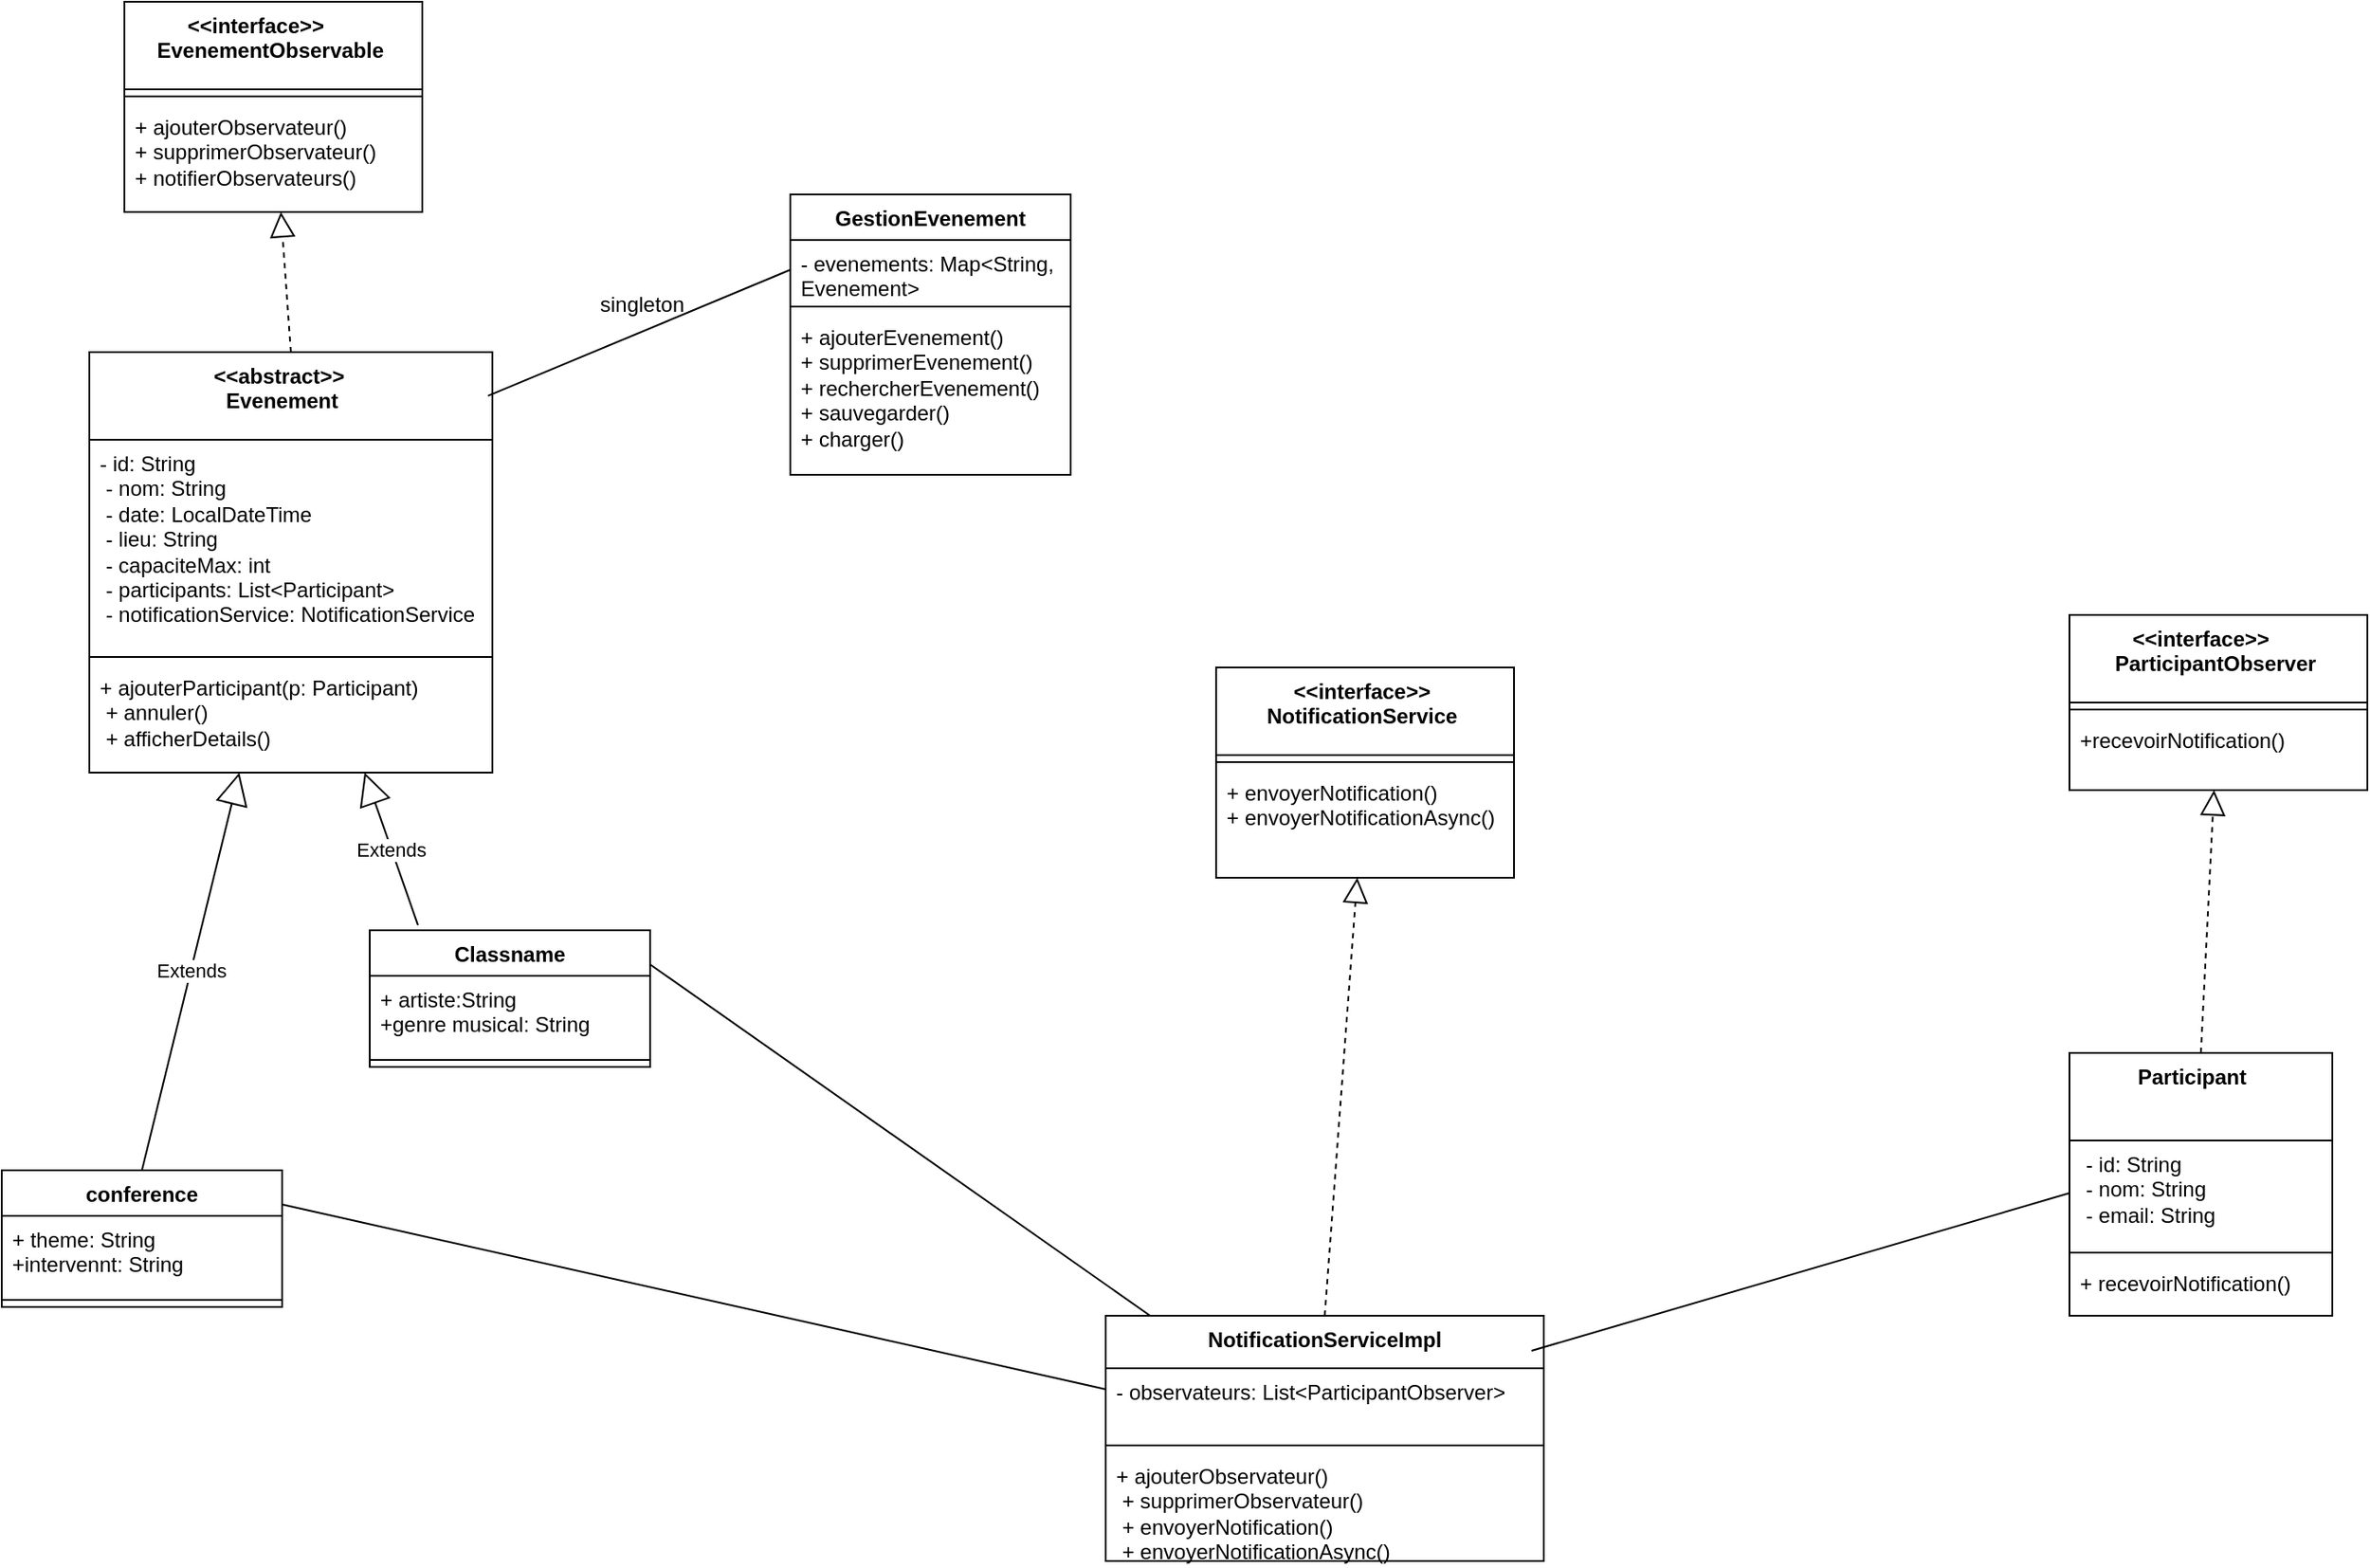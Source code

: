 <mxfile version="27.0.6">
  <diagram id="C5RBs43oDa-KdzZeNtuy" name="Page-1">
    <mxGraphModel dx="1721" dy="934" grid="1" gridSize="10" guides="1" tooltips="1" connect="1" arrows="1" fold="1" page="1" pageScale="1" pageWidth="827" pageHeight="1169" math="0" shadow="0">
      <root>
        <mxCell id="WIyWlLk6GJQsqaUBKTNV-0" />
        <mxCell id="WIyWlLk6GJQsqaUBKTNV-1" parent="WIyWlLk6GJQsqaUBKTNV-0" />
        <mxCell id="hAh9IHp585mUGMxkpmw3-0" value="&amp;lt;&amp;lt;interface&amp;gt;&amp;gt;&amp;nbsp;&amp;nbsp;&amp;nbsp;&amp;nbsp;&amp;nbsp;&amp;nbsp; EvenementObservable&amp;nbsp; " style="swimlane;fontStyle=1;align=center;verticalAlign=top;childLayout=stackLayout;horizontal=1;startSize=50;horizontalStack=0;resizeParent=1;resizeParentMax=0;resizeLast=0;collapsible=1;marginBottom=0;whiteSpace=wrap;html=1;" vertex="1" parent="WIyWlLk6GJQsqaUBKTNV-1">
          <mxGeometry x="210" y="60" width="170" height="120" as="geometry" />
        </mxCell>
        <mxCell id="hAh9IHp585mUGMxkpmw3-2" value="" style="line;strokeWidth=1;fillColor=none;align=left;verticalAlign=middle;spacingTop=-1;spacingLeft=3;spacingRight=3;rotatable=0;labelPosition=right;points=[];portConstraint=eastwest;strokeColor=inherit;" vertex="1" parent="hAh9IHp585mUGMxkpmw3-0">
          <mxGeometry y="50" width="170" height="8" as="geometry" />
        </mxCell>
        <mxCell id="hAh9IHp585mUGMxkpmw3-3" value="&lt;div&gt;+ ajouterObservateur()&lt;/div&gt;&lt;div&gt;+ supprimerObservateur()&lt;/div&gt;&lt;div&gt;+ notifierObservateurs()&lt;/div&gt;" style="text;strokeColor=none;fillColor=none;align=left;verticalAlign=top;spacingLeft=4;spacingRight=4;overflow=hidden;rotatable=0;points=[[0,0.5],[1,0.5]];portConstraint=eastwest;whiteSpace=wrap;html=1;" vertex="1" parent="hAh9IHp585mUGMxkpmw3-0">
          <mxGeometry y="58" width="170" height="62" as="geometry" />
        </mxCell>
        <mxCell id="hAh9IHp585mUGMxkpmw3-7" value="&lt;div&gt;&amp;lt;&amp;lt;abstract&amp;gt;&amp;gt;&amp;nbsp;&amp;nbsp;&amp;nbsp;&amp;nbsp;&lt;/div&gt;&lt;div&gt;Evenement&amp;nbsp;&amp;nbsp;&amp;nbsp; &lt;/div&gt;" style="swimlane;fontStyle=1;align=center;verticalAlign=top;childLayout=stackLayout;horizontal=1;startSize=50;horizontalStack=0;resizeParent=1;resizeParentMax=0;resizeLast=0;collapsible=1;marginBottom=0;whiteSpace=wrap;html=1;" vertex="1" parent="WIyWlLk6GJQsqaUBKTNV-1">
          <mxGeometry x="190" y="260" width="230" height="240" as="geometry" />
        </mxCell>
        <mxCell id="hAh9IHp585mUGMxkpmw3-8" value="- id: String&amp;nbsp;&amp;nbsp;&amp;nbsp;&amp;nbsp;&amp;nbsp; &lt;br&gt;&lt;div&gt;&amp;nbsp;- nom: String&amp;nbsp;&amp;nbsp;&amp;nbsp;&amp;nbsp;&amp;nbsp;&lt;/div&gt;&lt;div&gt;&amp;nbsp;- date: LocalDateTime &lt;/div&gt;&amp;nbsp;- lieu: String&amp;nbsp;&amp;nbsp;&amp;nbsp; &lt;br&gt;&amp;nbsp;- capaciteMax: int&lt;br&gt;&amp;nbsp;- participants: List&amp;lt;Participant&amp;gt; &lt;br&gt;&amp;nbsp;- notificationService: NotificationService " style="text;strokeColor=none;fillColor=none;align=left;verticalAlign=top;spacingLeft=4;spacingRight=4;overflow=hidden;rotatable=0;points=[[0,0.5],[1,0.5]];portConstraint=eastwest;whiteSpace=wrap;html=1;" vertex="1" parent="hAh9IHp585mUGMxkpmw3-7">
          <mxGeometry y="50" width="230" height="120" as="geometry" />
        </mxCell>
        <mxCell id="hAh9IHp585mUGMxkpmw3-9" value="" style="line;strokeWidth=1;fillColor=none;align=left;verticalAlign=middle;spacingTop=-1;spacingLeft=3;spacingRight=3;rotatable=0;labelPosition=right;points=[];portConstraint=eastwest;strokeColor=inherit;" vertex="1" parent="hAh9IHp585mUGMxkpmw3-7">
          <mxGeometry y="170" width="230" height="8" as="geometry" />
        </mxCell>
        <mxCell id="hAh9IHp585mUGMxkpmw3-10" value="+ ajouterParticipant(p: Participant) &lt;br&gt;&lt;div&gt;&amp;nbsp;+ annuler() &lt;br&gt;&lt;/div&gt;&lt;div&gt;&amp;nbsp;+ afficherDetails() &lt;/div&gt;" style="text;strokeColor=none;fillColor=none;align=left;verticalAlign=top;spacingLeft=4;spacingRight=4;overflow=hidden;rotatable=0;points=[[0,0.5],[1,0.5]];portConstraint=eastwest;whiteSpace=wrap;html=1;" vertex="1" parent="hAh9IHp585mUGMxkpmw3-7">
          <mxGeometry y="178" width="230" height="62" as="geometry" />
        </mxCell>
        <mxCell id="hAh9IHp585mUGMxkpmw3-11" value="conference" style="swimlane;fontStyle=1;align=center;verticalAlign=top;childLayout=stackLayout;horizontal=1;startSize=26;horizontalStack=0;resizeParent=1;resizeParentMax=0;resizeLast=0;collapsible=1;marginBottom=0;whiteSpace=wrap;html=1;" vertex="1" parent="WIyWlLk6GJQsqaUBKTNV-1">
          <mxGeometry x="140" y="727" width="160" height="78" as="geometry" />
        </mxCell>
        <mxCell id="hAh9IHp585mUGMxkpmw3-12" value="&lt;div&gt;+ theme: String&lt;/div&gt;&lt;div&gt;+intervennt: String&lt;/div&gt;" style="text;strokeColor=none;fillColor=none;align=left;verticalAlign=top;spacingLeft=4;spacingRight=4;overflow=hidden;rotatable=0;points=[[0,0.5],[1,0.5]];portConstraint=eastwest;whiteSpace=wrap;html=1;" vertex="1" parent="hAh9IHp585mUGMxkpmw3-11">
          <mxGeometry y="26" width="160" height="44" as="geometry" />
        </mxCell>
        <mxCell id="hAh9IHp585mUGMxkpmw3-13" value="" style="line;strokeWidth=1;fillColor=none;align=left;verticalAlign=middle;spacingTop=-1;spacingLeft=3;spacingRight=3;rotatable=0;labelPosition=right;points=[];portConstraint=eastwest;strokeColor=inherit;" vertex="1" parent="hAh9IHp585mUGMxkpmw3-11">
          <mxGeometry y="70" width="160" height="8" as="geometry" />
        </mxCell>
        <mxCell id="hAh9IHp585mUGMxkpmw3-15" value="Classname" style="swimlane;fontStyle=1;align=center;verticalAlign=top;childLayout=stackLayout;horizontal=1;startSize=26;horizontalStack=0;resizeParent=1;resizeParentMax=0;resizeLast=0;collapsible=1;marginBottom=0;whiteSpace=wrap;html=1;" vertex="1" parent="WIyWlLk6GJQsqaUBKTNV-1">
          <mxGeometry x="350" y="590" width="160" height="78" as="geometry" />
        </mxCell>
        <mxCell id="hAh9IHp585mUGMxkpmw3-16" value="&lt;div&gt;+ artiste:String&lt;/div&gt;&lt;div&gt;+genre musical: String&lt;/div&gt;" style="text;strokeColor=none;fillColor=none;align=left;verticalAlign=top;spacingLeft=4;spacingRight=4;overflow=hidden;rotatable=0;points=[[0,0.5],[1,0.5]];portConstraint=eastwest;whiteSpace=wrap;html=1;" vertex="1" parent="hAh9IHp585mUGMxkpmw3-15">
          <mxGeometry y="26" width="160" height="44" as="geometry" />
        </mxCell>
        <mxCell id="hAh9IHp585mUGMxkpmw3-17" value="" style="line;strokeWidth=1;fillColor=none;align=left;verticalAlign=middle;spacingTop=-1;spacingLeft=3;spacingRight=3;rotatable=0;labelPosition=right;points=[];portConstraint=eastwest;strokeColor=inherit;" vertex="1" parent="hAh9IHp585mUGMxkpmw3-15">
          <mxGeometry y="70" width="160" height="8" as="geometry" />
        </mxCell>
        <mxCell id="hAh9IHp585mUGMxkpmw3-19" value="" style="endArrow=block;dashed=1;endFill=0;endSize=12;html=1;rounded=0;exitX=0.5;exitY=0;exitDx=0;exitDy=0;" edge="1" parent="WIyWlLk6GJQsqaUBKTNV-1" source="hAh9IHp585mUGMxkpmw3-7" target="hAh9IHp585mUGMxkpmw3-0">
          <mxGeometry width="160" relative="1" as="geometry">
            <mxPoint x="310" y="640" as="sourcePoint" />
            <mxPoint x="470" y="640" as="targetPoint" />
          </mxGeometry>
        </mxCell>
        <mxCell id="hAh9IHp585mUGMxkpmw3-20" value="Extends" style="endArrow=block;endSize=16;endFill=0;html=1;rounded=0;exitX=0.5;exitY=0;exitDx=0;exitDy=0;" edge="1" parent="WIyWlLk6GJQsqaUBKTNV-1" source="hAh9IHp585mUGMxkpmw3-11" target="hAh9IHp585mUGMxkpmw3-7">
          <mxGeometry width="160" relative="1" as="geometry">
            <mxPoint x="270" y="440" as="sourcePoint" />
            <mxPoint x="430" y="440" as="targetPoint" />
          </mxGeometry>
        </mxCell>
        <mxCell id="hAh9IHp585mUGMxkpmw3-21" value="Extends" style="endArrow=block;endSize=16;endFill=0;html=1;rounded=0;exitX=0.172;exitY=-0.038;exitDx=0;exitDy=0;exitPerimeter=0;" edge="1" parent="WIyWlLk6GJQsqaUBKTNV-1" source="hAh9IHp585mUGMxkpmw3-15" target="hAh9IHp585mUGMxkpmw3-7">
          <mxGeometry width="160" relative="1" as="geometry">
            <mxPoint x="270" y="440" as="sourcePoint" />
            <mxPoint x="430" y="440" as="targetPoint" />
          </mxGeometry>
        </mxCell>
        <mxCell id="hAh9IHp585mUGMxkpmw3-22" value="&amp;lt;&amp;lt;interface&amp;gt;&amp;gt;&amp;nbsp;&amp;nbsp;&amp;nbsp;&amp;nbsp;&amp;nbsp;&amp;nbsp; ParticipantObserver&amp;nbsp; " style="swimlane;fontStyle=1;align=center;verticalAlign=top;childLayout=stackLayout;horizontal=1;startSize=50;horizontalStack=0;resizeParent=1;resizeParentMax=0;resizeLast=0;collapsible=1;marginBottom=0;whiteSpace=wrap;html=1;" vertex="1" parent="WIyWlLk6GJQsqaUBKTNV-1">
          <mxGeometry x="1320" y="410" width="170" height="100" as="geometry" />
        </mxCell>
        <mxCell id="hAh9IHp585mUGMxkpmw3-23" value="" style="line;strokeWidth=1;fillColor=none;align=left;verticalAlign=middle;spacingTop=-1;spacingLeft=3;spacingRight=3;rotatable=0;labelPosition=right;points=[];portConstraint=eastwest;strokeColor=inherit;" vertex="1" parent="hAh9IHp585mUGMxkpmw3-22">
          <mxGeometry y="50" width="170" height="8" as="geometry" />
        </mxCell>
        <mxCell id="hAh9IHp585mUGMxkpmw3-24" value="+recevoirNotification()" style="text;strokeColor=none;fillColor=none;align=left;verticalAlign=top;spacingLeft=4;spacingRight=4;overflow=hidden;rotatable=0;points=[[0,0.5],[1,0.5]];portConstraint=eastwest;whiteSpace=wrap;html=1;" vertex="1" parent="hAh9IHp585mUGMxkpmw3-22">
          <mxGeometry y="58" width="170" height="42" as="geometry" />
        </mxCell>
        <mxCell id="hAh9IHp585mUGMxkpmw3-25" value="&lt;div&gt;Participant &amp;nbsp;&amp;nbsp; &lt;/div&gt;" style="swimlane;fontStyle=1;align=center;verticalAlign=top;childLayout=stackLayout;horizontal=1;startSize=50;horizontalStack=0;resizeParent=1;resizeParentMax=0;resizeLast=0;collapsible=1;marginBottom=0;whiteSpace=wrap;html=1;" vertex="1" parent="WIyWlLk6GJQsqaUBKTNV-1">
          <mxGeometry x="1320" y="660" width="150" height="150" as="geometry" />
        </mxCell>
        <mxCell id="hAh9IHp585mUGMxkpmw3-26" value="&amp;nbsp;- id: String&amp;nbsp;&amp;nbsp;&amp;nbsp;&amp;nbsp;&amp;nbsp;&amp;nbsp;&amp;nbsp;&amp;nbsp;&amp;nbsp;&amp;nbsp; &lt;br&gt;&amp;nbsp;- nom: String&amp;nbsp;&amp;nbsp;&amp;nbsp;&amp;nbsp;&amp;nbsp;&amp;nbsp;&amp;nbsp;&amp;nbsp; &lt;br&gt;&amp;nbsp;- email: String" style="text;strokeColor=none;fillColor=none;align=left;verticalAlign=top;spacingLeft=4;spacingRight=4;overflow=hidden;rotatable=0;points=[[0,0.5],[1,0.5]];portConstraint=eastwest;whiteSpace=wrap;html=1;" vertex="1" parent="hAh9IHp585mUGMxkpmw3-25">
          <mxGeometry y="50" width="150" height="60" as="geometry" />
        </mxCell>
        <mxCell id="hAh9IHp585mUGMxkpmw3-27" value="" style="line;strokeWidth=1;fillColor=none;align=left;verticalAlign=middle;spacingTop=-1;spacingLeft=3;spacingRight=3;rotatable=0;labelPosition=right;points=[];portConstraint=eastwest;strokeColor=inherit;" vertex="1" parent="hAh9IHp585mUGMxkpmw3-25">
          <mxGeometry y="110" width="150" height="8" as="geometry" />
        </mxCell>
        <mxCell id="hAh9IHp585mUGMxkpmw3-28" value="+ recevoirNotification()" style="text;strokeColor=none;fillColor=none;align=left;verticalAlign=top;spacingLeft=4;spacingRight=4;overflow=hidden;rotatable=0;points=[[0,0.5],[1,0.5]];portConstraint=eastwest;whiteSpace=wrap;html=1;" vertex="1" parent="hAh9IHp585mUGMxkpmw3-25">
          <mxGeometry y="118" width="150" height="32" as="geometry" />
        </mxCell>
        <mxCell id="hAh9IHp585mUGMxkpmw3-29" value="" style="endArrow=block;dashed=1;endFill=0;endSize=12;html=1;rounded=0;exitX=0.5;exitY=0;exitDx=0;exitDy=0;" edge="1" source="hAh9IHp585mUGMxkpmw3-25" target="hAh9IHp585mUGMxkpmw3-22" parent="WIyWlLk6GJQsqaUBKTNV-1">
          <mxGeometry width="160" relative="1" as="geometry">
            <mxPoint x="1420" y="990" as="sourcePoint" />
            <mxPoint x="1580" y="990" as="targetPoint" />
          </mxGeometry>
        </mxCell>
        <mxCell id="hAh9IHp585mUGMxkpmw3-30" value="&lt;div&gt;&amp;lt;&amp;lt;interface&amp;gt;&amp;gt;&amp;nbsp;&lt;/div&gt;&lt;div&gt;NotificationService&amp;nbsp; &lt;/div&gt;" style="swimlane;fontStyle=1;align=center;verticalAlign=top;childLayout=stackLayout;horizontal=1;startSize=50;horizontalStack=0;resizeParent=1;resizeParentMax=0;resizeLast=0;collapsible=1;marginBottom=0;whiteSpace=wrap;html=1;" vertex="1" parent="WIyWlLk6GJQsqaUBKTNV-1">
          <mxGeometry x="833" y="440" width="170" height="120" as="geometry" />
        </mxCell>
        <mxCell id="hAh9IHp585mUGMxkpmw3-31" value="" style="line;strokeWidth=1;fillColor=none;align=left;verticalAlign=middle;spacingTop=-1;spacingLeft=3;spacingRight=3;rotatable=0;labelPosition=right;points=[];portConstraint=eastwest;strokeColor=inherit;" vertex="1" parent="hAh9IHp585mUGMxkpmw3-30">
          <mxGeometry y="50" width="170" height="8" as="geometry" />
        </mxCell>
        <mxCell id="hAh9IHp585mUGMxkpmw3-32" value="+ envoyerNotification()&amp;nbsp; &lt;br&gt;+ envoyerNotificationAsync()" style="text;strokeColor=none;fillColor=none;align=left;verticalAlign=top;spacingLeft=4;spacingRight=4;overflow=hidden;rotatable=0;points=[[0,0.5],[1,0.5]];portConstraint=eastwest;whiteSpace=wrap;html=1;" vertex="1" parent="hAh9IHp585mUGMxkpmw3-30">
          <mxGeometry y="58" width="170" height="62" as="geometry" />
        </mxCell>
        <mxCell id="hAh9IHp585mUGMxkpmw3-33" value="NotificationServiceImpl" style="swimlane;fontStyle=1;align=center;verticalAlign=top;childLayout=stackLayout;horizontal=1;startSize=30;horizontalStack=0;resizeParent=1;resizeParentMax=0;resizeLast=0;collapsible=1;marginBottom=0;whiteSpace=wrap;html=1;" vertex="1" parent="WIyWlLk6GJQsqaUBKTNV-1">
          <mxGeometry x="770" y="810" width="250" height="140" as="geometry" />
        </mxCell>
        <mxCell id="hAh9IHp585mUGMxkpmw3-34" value="- observateurs: List&amp;lt;ParticipantObserver&amp;gt;" style="text;strokeColor=none;fillColor=none;align=left;verticalAlign=top;spacingLeft=4;spacingRight=4;overflow=hidden;rotatable=0;points=[[0,0.5],[1,0.5]];portConstraint=eastwest;whiteSpace=wrap;html=1;" vertex="1" parent="hAh9IHp585mUGMxkpmw3-33">
          <mxGeometry y="30" width="250" height="40" as="geometry" />
        </mxCell>
        <mxCell id="hAh9IHp585mUGMxkpmw3-35" value="" style="line;strokeWidth=1;fillColor=none;align=left;verticalAlign=middle;spacingTop=-1;spacingLeft=3;spacingRight=3;rotatable=0;labelPosition=right;points=[];portConstraint=eastwest;strokeColor=inherit;" vertex="1" parent="hAh9IHp585mUGMxkpmw3-33">
          <mxGeometry y="70" width="250" height="8" as="geometry" />
        </mxCell>
        <mxCell id="hAh9IHp585mUGMxkpmw3-36" value="+ ajouterObservateur()&amp;nbsp;&amp;nbsp;&amp;nbsp;&amp;nbsp;&amp;nbsp;&amp;nbsp; &lt;br&gt;&amp;nbsp;+ supprimerObservateur()&amp;nbsp;&amp;nbsp;&amp;nbsp;&amp;nbsp; &lt;br&gt;&amp;nbsp;+ envoyerNotification()&amp;nbsp;&amp;nbsp;&amp;nbsp;&amp;nbsp;&amp;nbsp; &lt;br&gt;&amp;nbsp;+ envoyerNotificationAsync()" style="text;strokeColor=none;fillColor=none;align=left;verticalAlign=top;spacingLeft=4;spacingRight=4;overflow=hidden;rotatable=0;points=[[0,0.5],[1,0.5]];portConstraint=eastwest;whiteSpace=wrap;html=1;" vertex="1" parent="hAh9IHp585mUGMxkpmw3-33">
          <mxGeometry y="78" width="250" height="62" as="geometry" />
        </mxCell>
        <mxCell id="hAh9IHp585mUGMxkpmw3-37" value="" style="endArrow=block;dashed=1;endFill=0;endSize=12;html=1;rounded=0;exitX=0.5;exitY=0;exitDx=0;exitDy=0;" edge="1" source="hAh9IHp585mUGMxkpmw3-33" target="hAh9IHp585mUGMxkpmw3-30" parent="WIyWlLk6GJQsqaUBKTNV-1">
          <mxGeometry width="160" relative="1" as="geometry">
            <mxPoint x="923" y="1020" as="sourcePoint" />
            <mxPoint x="1083" y="1020" as="targetPoint" />
          </mxGeometry>
        </mxCell>
        <mxCell id="hAh9IHp585mUGMxkpmw3-38" value="GestionEvenement" style="swimlane;fontStyle=1;align=center;verticalAlign=top;childLayout=stackLayout;horizontal=1;startSize=26;horizontalStack=0;resizeParent=1;resizeParentMax=0;resizeLast=0;collapsible=1;marginBottom=0;whiteSpace=wrap;html=1;" vertex="1" parent="WIyWlLk6GJQsqaUBKTNV-1">
          <mxGeometry x="590" y="170" width="160" height="160" as="geometry" />
        </mxCell>
        <mxCell id="hAh9IHp585mUGMxkpmw3-39" value="- evenements: Map&amp;lt;String, Evenement&amp;gt;" style="text;strokeColor=none;fillColor=none;align=left;verticalAlign=top;spacingLeft=4;spacingRight=4;overflow=hidden;rotatable=0;points=[[0,0.5],[1,0.5]];portConstraint=eastwest;whiteSpace=wrap;html=1;" vertex="1" parent="hAh9IHp585mUGMxkpmw3-38">
          <mxGeometry y="26" width="160" height="34" as="geometry" />
        </mxCell>
        <mxCell id="hAh9IHp585mUGMxkpmw3-40" value="" style="line;strokeWidth=1;fillColor=none;align=left;verticalAlign=middle;spacingTop=-1;spacingLeft=3;spacingRight=3;rotatable=0;labelPosition=right;points=[];portConstraint=eastwest;strokeColor=inherit;" vertex="1" parent="hAh9IHp585mUGMxkpmw3-38">
          <mxGeometry y="60" width="160" height="8" as="geometry" />
        </mxCell>
        <mxCell id="hAh9IHp585mUGMxkpmw3-41" value="+ ajouterEvenement()&amp;nbsp;&amp;nbsp;&amp;nbsp;&amp;nbsp; &lt;br&gt;+ supprimerEvenement()&amp;nbsp;&amp;nbsp;&amp;nbsp; + rechercherEvenement()&amp;nbsp;&amp;nbsp; + sauvegarder()&amp;nbsp;&amp;nbsp;&amp;nbsp;&amp;nbsp;&amp;nbsp;&amp;nbsp;&amp;nbsp;&amp;nbsp;&amp;nbsp; &lt;br&gt;+ charger() " style="text;strokeColor=none;fillColor=none;align=left;verticalAlign=top;spacingLeft=4;spacingRight=4;overflow=hidden;rotatable=0;points=[[0,0.5],[1,0.5]];portConstraint=eastwest;whiteSpace=wrap;html=1;" vertex="1" parent="hAh9IHp585mUGMxkpmw3-38">
          <mxGeometry y="68" width="160" height="92" as="geometry" />
        </mxCell>
        <mxCell id="hAh9IHp585mUGMxkpmw3-43" value="" style="endArrow=none;html=1;rounded=0;exitX=1;exitY=0.25;exitDx=0;exitDy=0;" edge="1" parent="WIyWlLk6GJQsqaUBKTNV-1" source="hAh9IHp585mUGMxkpmw3-15" target="hAh9IHp585mUGMxkpmw3-33">
          <mxGeometry width="50" height="50" relative="1" as="geometry">
            <mxPoint x="680" y="710" as="sourcePoint" />
            <mxPoint x="840" y="580" as="targetPoint" />
          </mxGeometry>
        </mxCell>
        <mxCell id="hAh9IHp585mUGMxkpmw3-45" value="" style="endArrow=none;html=1;rounded=0;exitX=1;exitY=0.25;exitDx=0;exitDy=0;" edge="1" parent="WIyWlLk6GJQsqaUBKTNV-1" source="hAh9IHp585mUGMxkpmw3-11" target="hAh9IHp585mUGMxkpmw3-33">
          <mxGeometry width="50" height="50" relative="1" as="geometry">
            <mxPoint x="1230" y="710" as="sourcePoint" />
            <mxPoint x="1280" y="660" as="targetPoint" />
          </mxGeometry>
        </mxCell>
        <mxCell id="hAh9IHp585mUGMxkpmw3-46" value="" style="endArrow=none;html=1;rounded=0;entryX=0;entryY=0.5;entryDx=0;entryDy=0;exitX=0.972;exitY=0.143;exitDx=0;exitDy=0;exitPerimeter=0;" edge="1" parent="WIyWlLk6GJQsqaUBKTNV-1" source="hAh9IHp585mUGMxkpmw3-33" target="hAh9IHp585mUGMxkpmw3-26">
          <mxGeometry width="50" height="50" relative="1" as="geometry">
            <mxPoint x="900" y="710" as="sourcePoint" />
            <mxPoint x="950" y="660" as="targetPoint" />
          </mxGeometry>
        </mxCell>
        <mxCell id="hAh9IHp585mUGMxkpmw3-47" value="" style="endArrow=none;html=1;rounded=0;exitX=0.989;exitY=0.104;exitDx=0;exitDy=0;exitPerimeter=0;entryX=0;entryY=0.5;entryDx=0;entryDy=0;" edge="1" parent="WIyWlLk6GJQsqaUBKTNV-1" source="hAh9IHp585mUGMxkpmw3-7" target="hAh9IHp585mUGMxkpmw3-39">
          <mxGeometry width="50" height="50" relative="1" as="geometry">
            <mxPoint x="900" y="710" as="sourcePoint" />
            <mxPoint x="950" y="660" as="targetPoint" />
          </mxGeometry>
        </mxCell>
        <mxCell id="hAh9IHp585mUGMxkpmw3-48" value="&lt;div&gt;singleton&lt;/div&gt;&lt;div&gt;&lt;br&gt;&lt;/div&gt;" style="text;html=1;align=center;verticalAlign=middle;resizable=0;points=[];autosize=1;strokeColor=none;fillColor=none;" vertex="1" parent="WIyWlLk6GJQsqaUBKTNV-1">
          <mxGeometry x="470" y="220" width="70" height="40" as="geometry" />
        </mxCell>
      </root>
    </mxGraphModel>
  </diagram>
</mxfile>
